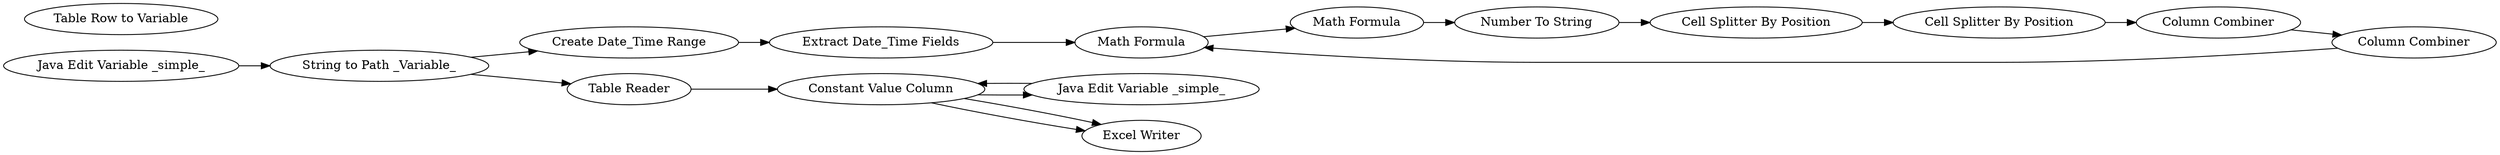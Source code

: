 digraph {
	4 [label="Create Date_Time Range"]
	8 [label="Math Formula"]
	9 [label="Math Formula"]
	11 [label="Cell Splitter By Position"]
	12 [label="Cell Splitter By Position"]
	13 [label="Column Combiner"]
	15 [label="Java Edit Variable _simple_"]
	16 [label="Column Combiner"]
	17 [label="Number To String"]
	18 [label="Table Row to Variable"]
	454 [label="Create File_Folder Variables"]
	23 [label="Extract Date_Time Fields"]
	449 [label="Table Reader"]
	451 [label="Java Edit Variable _simple_"]
	452 [label="String to Path _Variable_"]
	453 [label="Excel Writer"]
	454 [label="Constant Value Column"]
	8 -> 9
	9 -> 17
	11 -> 12
	12 -> 13
	13 -> 16
	15 -> 454
	16 -> 8
	17 -> 11
	454 -> 15
	4 -> 23
	454 -> 453
	23 -> 8
	449 -> 454
	451 -> 452
	452 -> 4
	452 -> 449
	454 -> 453
	rankdir=LR
}

